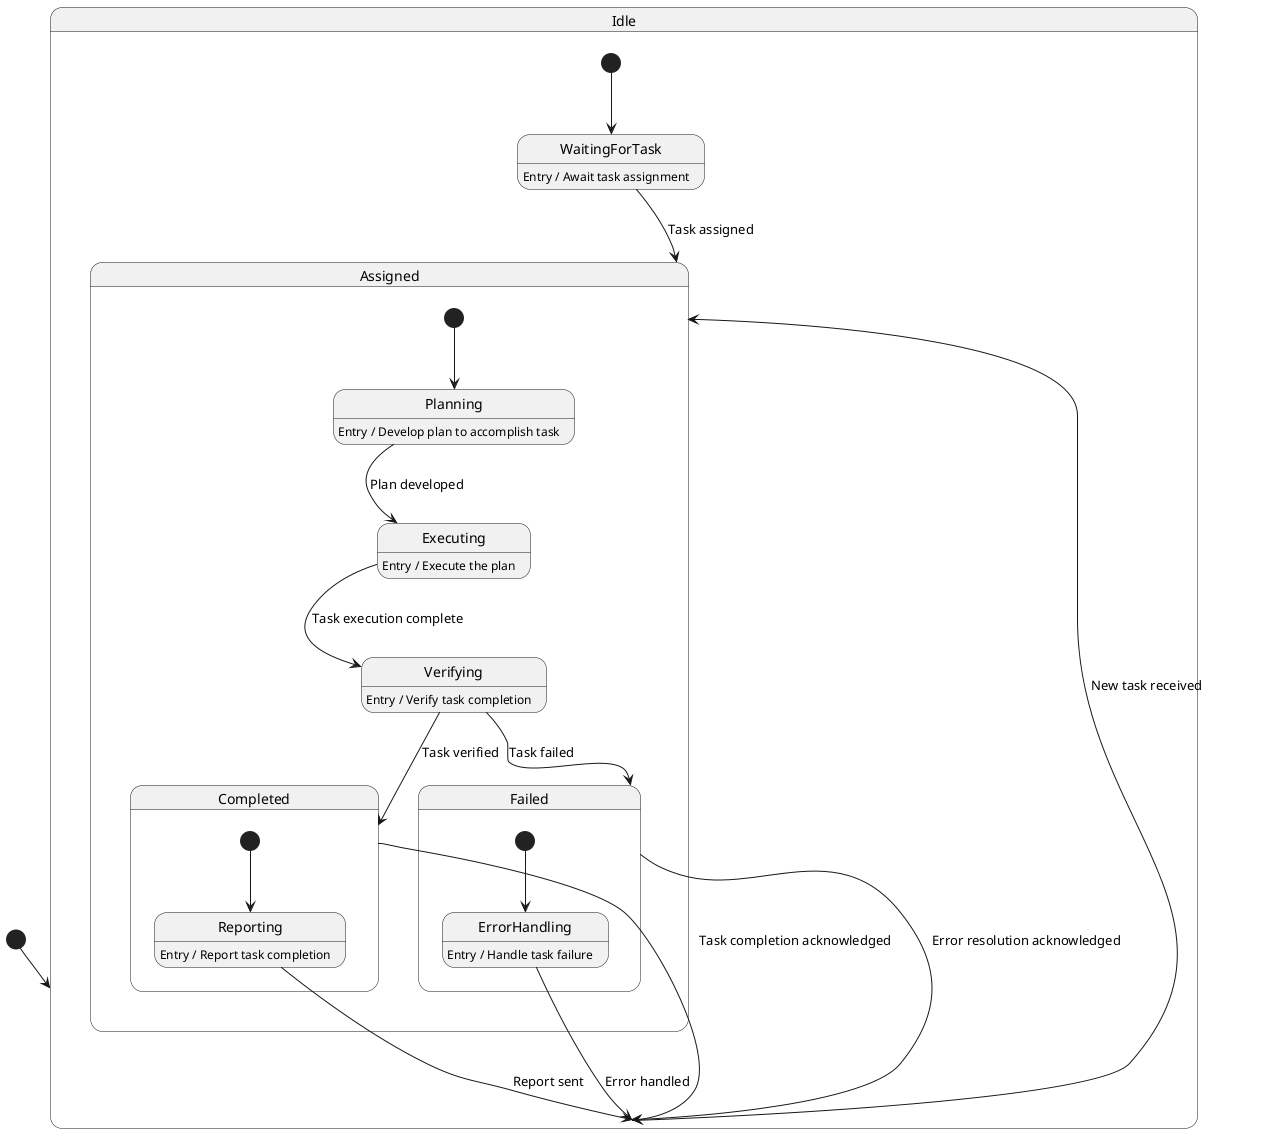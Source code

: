 Sure! Here’s a detailed PlantUML code for a state machine diagram representing the different states and transitions of an agent in a multi-agent system:

```plantuml
@startuml
[*] --> Idle

state Idle {
  [*] --> WaitingForTask
  WaitingForTask : Entry / Await task assignment
  WaitingForTask --> Assigned : Task assigned
}

state Assigned {
  [*] --> Planning
  Planning : Entry / Develop plan to accomplish task

  Planning --> Executing : Plan developed
  Executing : Entry / Execute the plan

  Executing --> Verifying : Task execution complete
  Verifying : Entry / Verify task completion

  Verifying --> Completed : Task verified
  Verifying --> Failed : Task failed
}

state Completed {
  [*] --> Reporting
  Reporting : Entry / Report task completion
  Reporting --> Idle : Report sent
}

state Failed {
  [*] --> ErrorHandling
  ErrorHandling : Entry / Handle task failure
  ErrorHandling --> Idle : Error handled
}

Idle --> Assigned : New task received
Completed --> Idle : Task completion acknowledged
Failed --> Idle : Error resolution acknowledged

@enduml